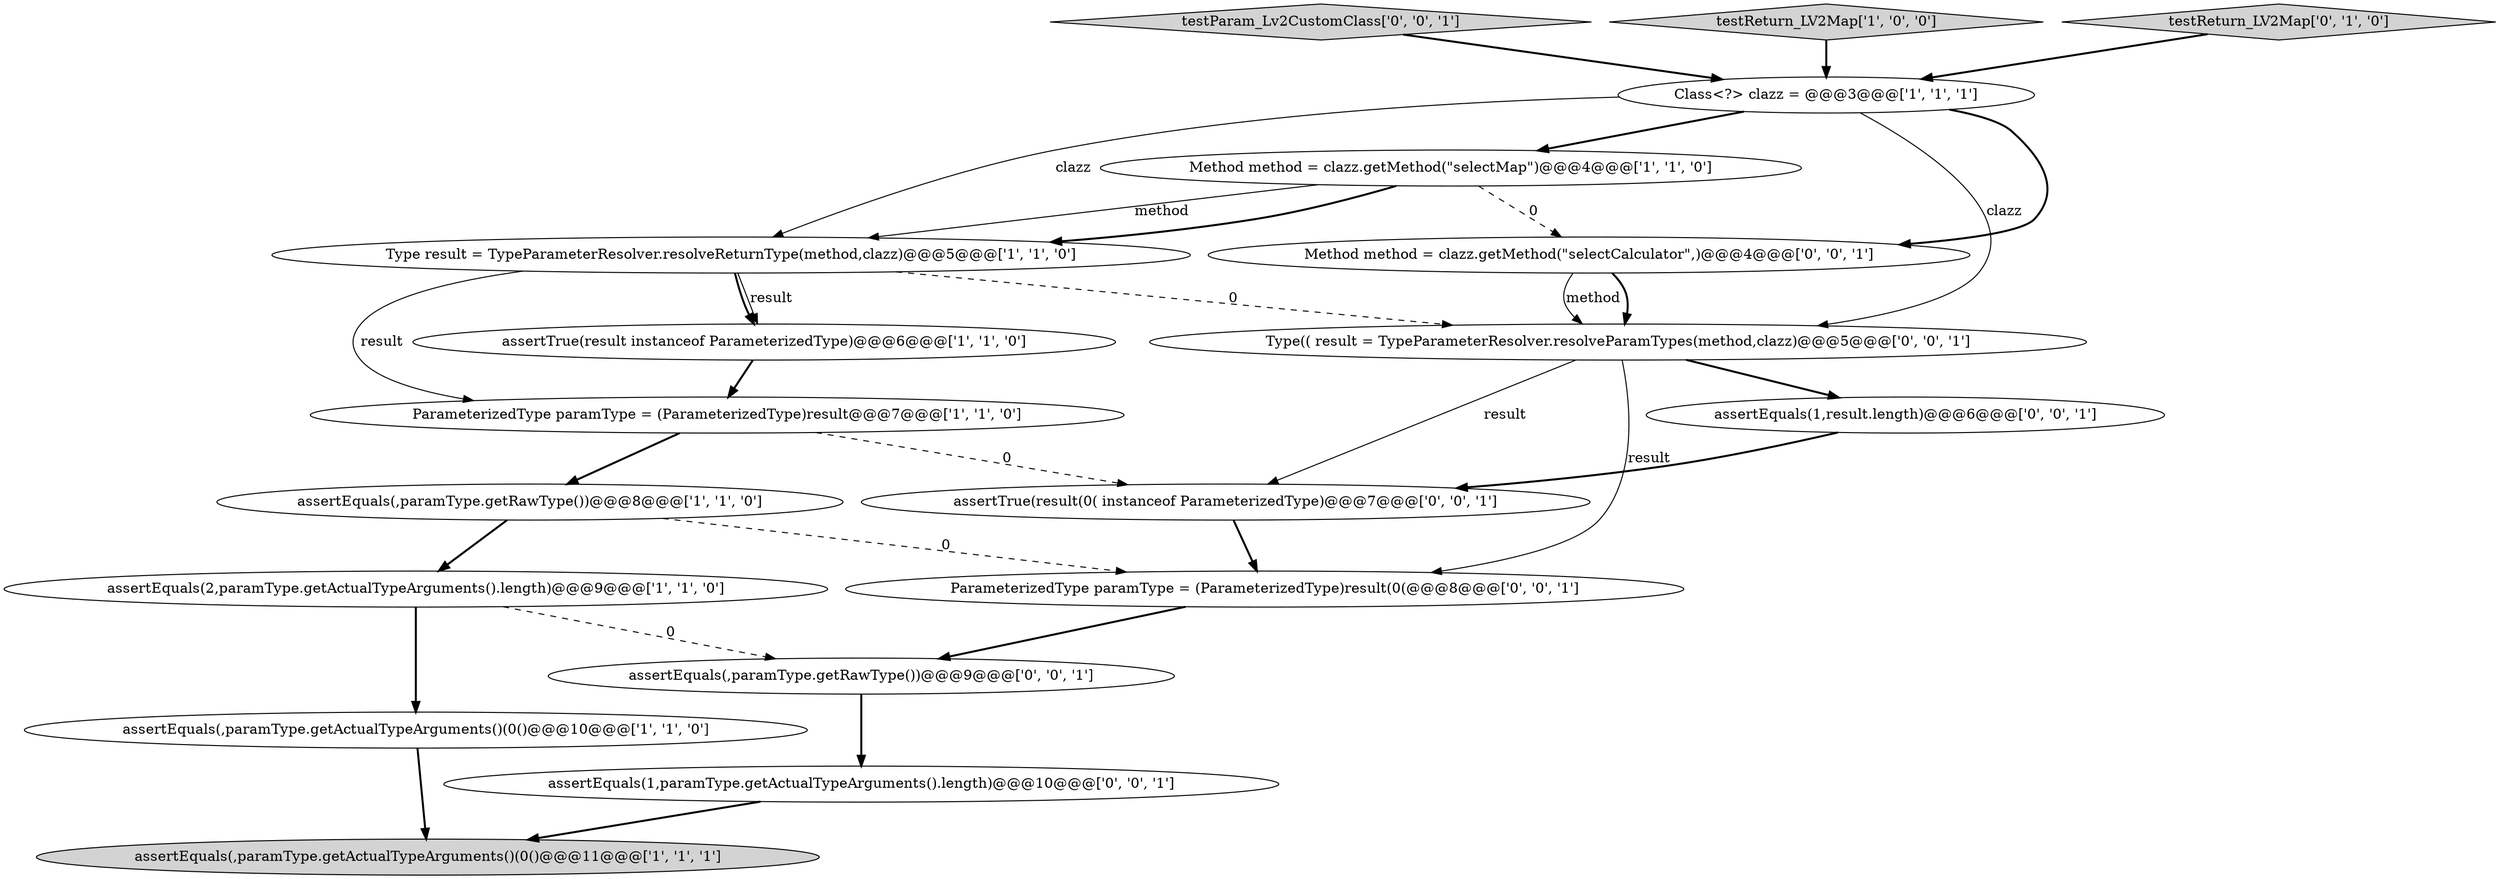 digraph {
14 [style = filled, label = "assertEquals(1,paramType.getActualTypeArguments().length)@@@10@@@['0', '0', '1']", fillcolor = white, shape = ellipse image = "AAA0AAABBB3BBB"];
12 [style = filled, label = "Method method = clazz.getMethod(\"selectCalculator\",)@@@4@@@['0', '0', '1']", fillcolor = white, shape = ellipse image = "AAA0AAABBB3BBB"];
2 [style = filled, label = "assertEquals(2,paramType.getActualTypeArguments().length)@@@9@@@['1', '1', '0']", fillcolor = white, shape = ellipse image = "AAA0AAABBB1BBB"];
0 [style = filled, label = "Method method = clazz.getMethod(\"selectMap\")@@@4@@@['1', '1', '0']", fillcolor = white, shape = ellipse image = "AAA0AAABBB1BBB"];
11 [style = filled, label = "assertEquals(1,result.length)@@@6@@@['0', '0', '1']", fillcolor = white, shape = ellipse image = "AAA0AAABBB3BBB"];
13 [style = filled, label = "testParam_Lv2CustomClass['0', '0', '1']", fillcolor = lightgray, shape = diamond image = "AAA0AAABBB3BBB"];
16 [style = filled, label = "ParameterizedType paramType = (ParameterizedType)result(0(@@@8@@@['0', '0', '1']", fillcolor = white, shape = ellipse image = "AAA0AAABBB3BBB"];
18 [style = filled, label = "assertTrue(result(0( instanceof ParameterizedType)@@@7@@@['0', '0', '1']", fillcolor = white, shape = ellipse image = "AAA0AAABBB3BBB"];
6 [style = filled, label = "testReturn_LV2Map['1', '0', '0']", fillcolor = lightgray, shape = diamond image = "AAA0AAABBB1BBB"];
7 [style = filled, label = "assertEquals(,paramType.getActualTypeArguments()(0()@@@11@@@['1', '1', '1']", fillcolor = lightgray, shape = ellipse image = "AAA0AAABBB1BBB"];
8 [style = filled, label = "assertTrue(result instanceof ParameterizedType)@@@6@@@['1', '1', '0']", fillcolor = white, shape = ellipse image = "AAA0AAABBB1BBB"];
17 [style = filled, label = "Type(( result = TypeParameterResolver.resolveParamTypes(method,clazz)@@@5@@@['0', '0', '1']", fillcolor = white, shape = ellipse image = "AAA0AAABBB3BBB"];
1 [style = filled, label = "assertEquals(,paramType.getActualTypeArguments()(0()@@@10@@@['1', '1', '0']", fillcolor = white, shape = ellipse image = "AAA0AAABBB1BBB"];
3 [style = filled, label = "Class<?> clazz = @@@3@@@['1', '1', '1']", fillcolor = white, shape = ellipse image = "AAA0AAABBB1BBB"];
9 [style = filled, label = "ParameterizedType paramType = (ParameterizedType)result@@@7@@@['1', '1', '0']", fillcolor = white, shape = ellipse image = "AAA0AAABBB1BBB"];
15 [style = filled, label = "assertEquals(,paramType.getRawType())@@@9@@@['0', '0', '1']", fillcolor = white, shape = ellipse image = "AAA0AAABBB3BBB"];
10 [style = filled, label = "testReturn_LV2Map['0', '1', '0']", fillcolor = lightgray, shape = diamond image = "AAA0AAABBB2BBB"];
4 [style = filled, label = "Type result = TypeParameterResolver.resolveReturnType(method,clazz)@@@5@@@['1', '1', '0']", fillcolor = white, shape = ellipse image = "AAA0AAABBB1BBB"];
5 [style = filled, label = "assertEquals(,paramType.getRawType())@@@8@@@['1', '1', '0']", fillcolor = white, shape = ellipse image = "AAA0AAABBB1BBB"];
6->3 [style = bold, label=""];
16->15 [style = bold, label=""];
15->14 [style = bold, label=""];
4->17 [style = dashed, label="0"];
2->1 [style = bold, label=""];
9->18 [style = dashed, label="0"];
12->17 [style = bold, label=""];
10->3 [style = bold, label=""];
12->17 [style = solid, label="method"];
17->18 [style = solid, label="result"];
3->12 [style = bold, label=""];
0->12 [style = dashed, label="0"];
17->16 [style = solid, label="result"];
1->7 [style = bold, label=""];
11->18 [style = bold, label=""];
3->0 [style = bold, label=""];
14->7 [style = bold, label=""];
2->15 [style = dashed, label="0"];
3->4 [style = solid, label="clazz"];
5->16 [style = dashed, label="0"];
4->9 [style = solid, label="result"];
5->2 [style = bold, label=""];
13->3 [style = bold, label=""];
0->4 [style = bold, label=""];
3->17 [style = solid, label="clazz"];
8->9 [style = bold, label=""];
9->5 [style = bold, label=""];
4->8 [style = bold, label=""];
0->4 [style = solid, label="method"];
4->8 [style = solid, label="result"];
17->11 [style = bold, label=""];
18->16 [style = bold, label=""];
}
